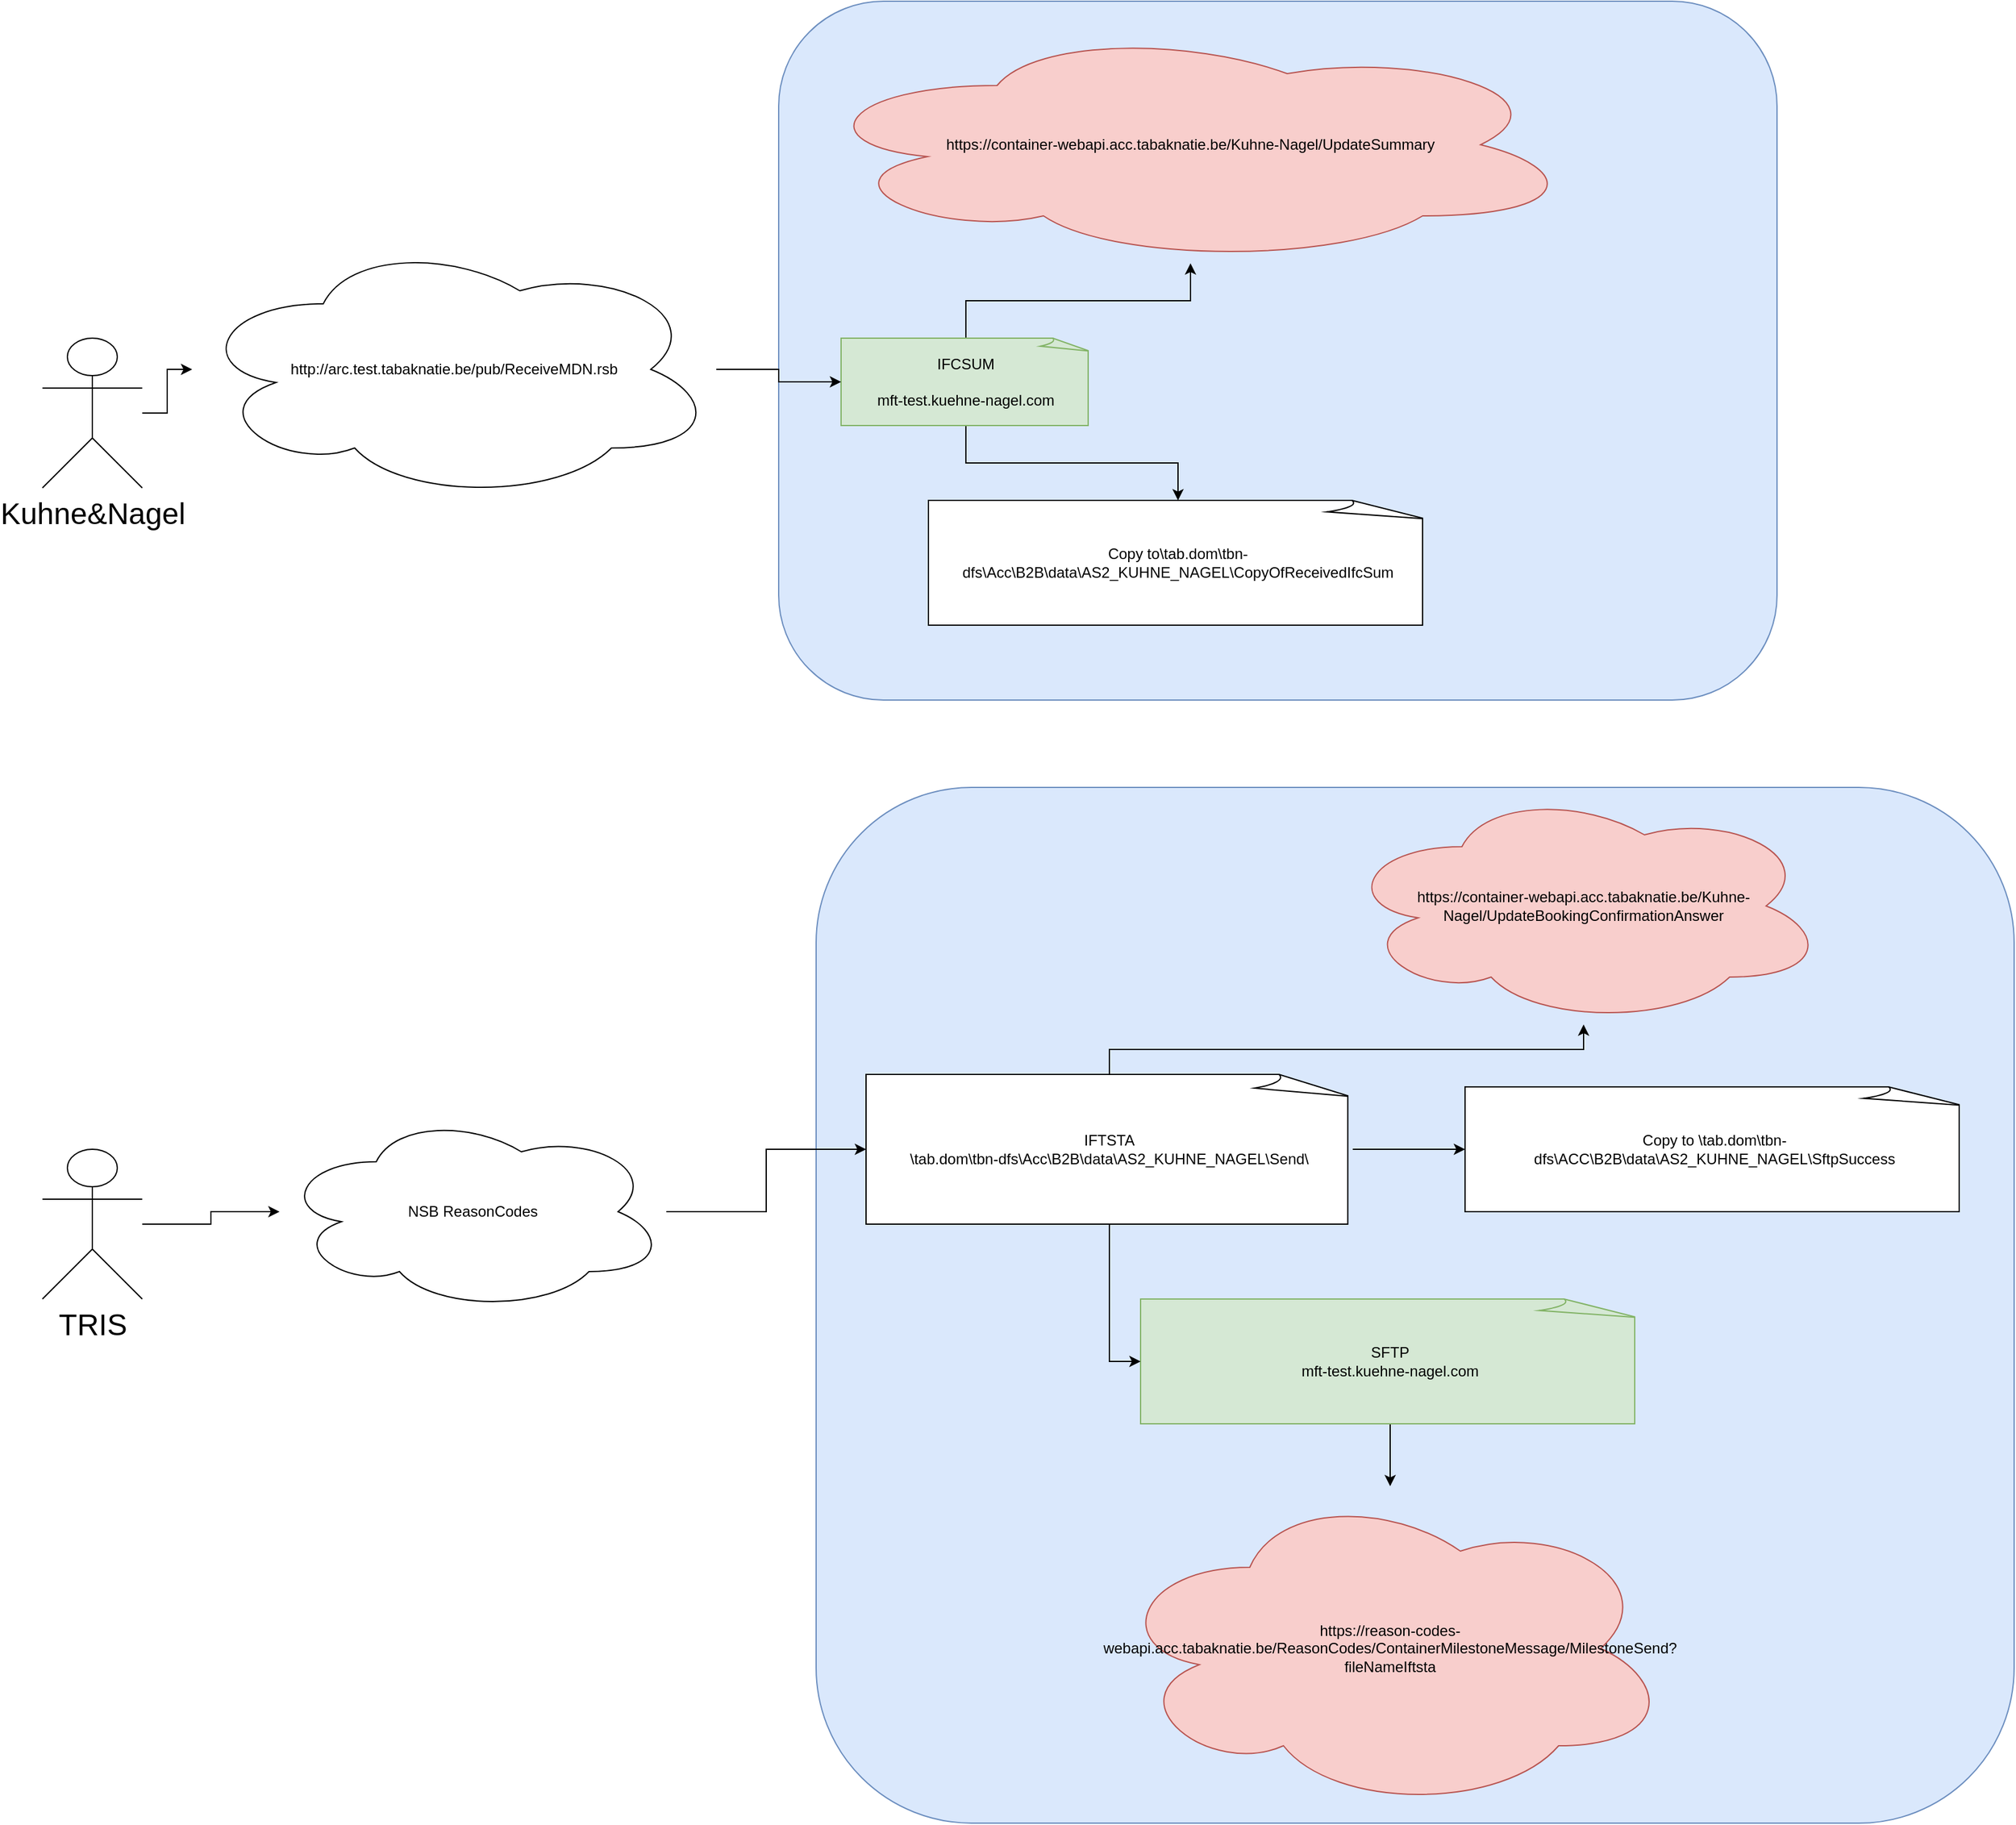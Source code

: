 <mxfile version="24.6.4" type="github">
  <diagram name="Page-1" id="2YBvvXClWsGukQMizWep">
    <mxGraphModel dx="2675" dy="1068" grid="1" gridSize="10" guides="1" tooltips="1" connect="1" arrows="1" fold="1" page="1" pageScale="1" pageWidth="850" pageHeight="1100" math="0" shadow="0">
      <root>
        <mxCell id="0" />
        <mxCell id="1" parent="0" />
        <mxCell id="SFJ3QcxyOrrxot0OLjZ5-19" value="" style="rounded=1;whiteSpace=wrap;html=1;fillColor=#dae8fc;strokeColor=#6c8ebf;" vertex="1" parent="1">
          <mxGeometry x="20" y="680" width="960" height="830" as="geometry" />
        </mxCell>
        <mxCell id="SFJ3QcxyOrrxot0OLjZ5-18" value="" style="rounded=1;whiteSpace=wrap;html=1;fillColor=#dae8fc;strokeColor=#6c8ebf;" vertex="1" parent="1">
          <mxGeometry x="-10" y="50" width="800" height="560" as="geometry" />
        </mxCell>
        <mxCell id="SFJ3QcxyOrrxot0OLjZ5-4" style="edgeStyle=orthogonalEdgeStyle;rounded=0;orthogonalLoop=1;jettySize=auto;html=1;" edge="1" parent="1" source="SFJ3QcxyOrrxot0OLjZ5-2" target="SFJ3QcxyOrrxot0OLjZ5-3">
          <mxGeometry relative="1" as="geometry" />
        </mxCell>
        <mxCell id="SFJ3QcxyOrrxot0OLjZ5-7" style="edgeStyle=orthogonalEdgeStyle;rounded=0;orthogonalLoop=1;jettySize=auto;html=1;" edge="1" parent="1" source="SFJ3QcxyOrrxot0OLjZ5-2" target="SFJ3QcxyOrrxot0OLjZ5-5">
          <mxGeometry relative="1" as="geometry" />
        </mxCell>
        <mxCell id="SFJ3QcxyOrrxot0OLjZ5-2" value="IFCSUM&lt;br&gt;&lt;br&gt;mft-test.kuehne-nagel.com" style="whiteSpace=wrap;html=1;shape=mxgraph.basic.document;fillColor=#d5e8d4;strokeColor=#82b366;" vertex="1" parent="1">
          <mxGeometry x="40" y="320" width="200" height="70" as="geometry" />
        </mxCell>
        <mxCell id="SFJ3QcxyOrrxot0OLjZ5-3" value="Copy to\\tab.dom\tbn-dfs\Acc\B2B\data\AS2_KUHNE_NAGEL\CopyOfReceivedIfcSum" style="whiteSpace=wrap;html=1;shape=mxgraph.basic.document" vertex="1" parent="1">
          <mxGeometry x="110" y="450" width="400" height="100" as="geometry" />
        </mxCell>
        <mxCell id="SFJ3QcxyOrrxot0OLjZ5-5" value="https://container-webapi.acc.tabaknatie.be/Kuhne-Nagel/UpdateSummary" style="ellipse;shape=cloud;whiteSpace=wrap;html=1;fillColor=#f8cecc;strokeColor=#b85450;" vertex="1" parent="1">
          <mxGeometry x="10" y="70" width="620" height="190" as="geometry" />
        </mxCell>
        <mxCell id="SFJ3QcxyOrrxot0OLjZ5-10" style="edgeStyle=orthogonalEdgeStyle;rounded=0;orthogonalLoop=1;jettySize=auto;html=1;" edge="1" parent="1" source="SFJ3QcxyOrrxot0OLjZ5-8" target="SFJ3QcxyOrrxot0OLjZ5-9">
          <mxGeometry relative="1" as="geometry" />
        </mxCell>
        <mxCell id="SFJ3QcxyOrrxot0OLjZ5-12" style="edgeStyle=orthogonalEdgeStyle;rounded=0;orthogonalLoop=1;jettySize=auto;html=1;" edge="1" parent="1" source="SFJ3QcxyOrrxot0OLjZ5-8" target="SFJ3QcxyOrrxot0OLjZ5-11">
          <mxGeometry relative="1" as="geometry" />
        </mxCell>
        <mxCell id="SFJ3QcxyOrrxot0OLjZ5-8" value="IFTSTA&lt;br&gt;\\tab.dom\tbn-dfs\Acc\B2B\data\AS2_KUHNE_NAGEL\Send\" style="whiteSpace=wrap;html=1;shape=mxgraph.basic.document" vertex="1" parent="1">
          <mxGeometry x="60" y="910" width="390" height="120" as="geometry" />
        </mxCell>
        <mxCell id="SFJ3QcxyOrrxot0OLjZ5-9" value="https://container-webapi.acc.tabaknatie.be/Kuhne-Nagel/UpdateBookingConfirmationAnswer" style="ellipse;shape=cloud;whiteSpace=wrap;html=1;fillColor=#f8cecc;strokeColor=#b85450;" vertex="1" parent="1">
          <mxGeometry x="440" y="680" width="390" height="190" as="geometry" />
        </mxCell>
        <mxCell id="SFJ3QcxyOrrxot0OLjZ5-11" value="Copy to \\tab.dom\tbn-dfs\ACC\B2B\data\AS2_KUHNE_NAGEL\SftpSuccess" style="whiteSpace=wrap;html=1;shape=mxgraph.basic.document" vertex="1" parent="1">
          <mxGeometry x="540" y="920" width="400" height="100" as="geometry" />
        </mxCell>
        <mxCell id="SFJ3QcxyOrrxot0OLjZ5-16" style="edgeStyle=orthogonalEdgeStyle;rounded=0;orthogonalLoop=1;jettySize=auto;html=1;" edge="1" parent="1" source="SFJ3QcxyOrrxot0OLjZ5-13" target="SFJ3QcxyOrrxot0OLjZ5-15">
          <mxGeometry relative="1" as="geometry" />
        </mxCell>
        <mxCell id="SFJ3QcxyOrrxot0OLjZ5-13" value="SFTP&lt;br&gt;mft-test.kuehne-nagel.com" style="whiteSpace=wrap;html=1;shape=mxgraph.basic.document;fillColor=#d5e8d4;strokeColor=#82b366;" vertex="1" parent="1">
          <mxGeometry x="280" y="1090" width="400" height="100" as="geometry" />
        </mxCell>
        <mxCell id="SFJ3QcxyOrrxot0OLjZ5-14" style="edgeStyle=orthogonalEdgeStyle;rounded=0;orthogonalLoop=1;jettySize=auto;html=1;entryX=0;entryY=0.5;entryDx=0;entryDy=0;entryPerimeter=0;" edge="1" parent="1" source="SFJ3QcxyOrrxot0OLjZ5-8" target="SFJ3QcxyOrrxot0OLjZ5-13">
          <mxGeometry relative="1" as="geometry" />
        </mxCell>
        <mxCell id="SFJ3QcxyOrrxot0OLjZ5-15" value="https://reason-codes-webapi.acc.tabaknatie.be/ReasonCodes/ContainerMilestoneMessage/MilestoneSend?fileNameIftsta" style="ellipse;shape=cloud;whiteSpace=wrap;html=1;fillColor=#f8cecc;strokeColor=#b85450;" vertex="1" parent="1">
          <mxGeometry x="255" y="1240" width="450" height="260" as="geometry" />
        </mxCell>
        <mxCell id="SFJ3QcxyOrrxot0OLjZ5-25" style="edgeStyle=orthogonalEdgeStyle;rounded=0;orthogonalLoop=1;jettySize=auto;html=1;" edge="1" parent="1" source="SFJ3QcxyOrrxot0OLjZ5-22" target="SFJ3QcxyOrrxot0OLjZ5-24">
          <mxGeometry relative="1" as="geometry" />
        </mxCell>
        <mxCell id="SFJ3QcxyOrrxot0OLjZ5-22" value="&lt;font style=&quot;font-size: 24px;&quot;&gt;TRIS&lt;/font&gt;" style="shape=umlActor;verticalLabelPosition=bottom;verticalAlign=top;html=1;outlineConnect=0;" vertex="1" parent="1">
          <mxGeometry x="-600" y="970" width="80" height="120" as="geometry" />
        </mxCell>
        <mxCell id="SFJ3QcxyOrrxot0OLjZ5-26" style="edgeStyle=orthogonalEdgeStyle;rounded=0;orthogonalLoop=1;jettySize=auto;html=1;" edge="1" parent="1" source="SFJ3QcxyOrrxot0OLjZ5-24" target="SFJ3QcxyOrrxot0OLjZ5-8">
          <mxGeometry relative="1" as="geometry" />
        </mxCell>
        <mxCell id="SFJ3QcxyOrrxot0OLjZ5-24" value="NSB ReasonCodes" style="ellipse;shape=cloud;whiteSpace=wrap;html=1;" vertex="1" parent="1">
          <mxGeometry x="-410" y="940" width="310" height="160" as="geometry" />
        </mxCell>
        <mxCell id="SFJ3QcxyOrrxot0OLjZ5-28" style="edgeStyle=orthogonalEdgeStyle;rounded=0;orthogonalLoop=1;jettySize=auto;html=1;" edge="1" parent="1" source="SFJ3QcxyOrrxot0OLjZ5-29" target="SFJ3QcxyOrrxot0OLjZ5-30">
          <mxGeometry relative="1" as="geometry" />
        </mxCell>
        <mxCell id="SFJ3QcxyOrrxot0OLjZ5-29" value="&lt;font style=&quot;font-size: 24px;&quot;&gt;Kuhne&amp;amp;Nagel&lt;/font&gt;" style="shape=umlActor;verticalLabelPosition=bottom;verticalAlign=top;html=1;outlineConnect=0;" vertex="1" parent="1">
          <mxGeometry x="-600" y="320" width="80" height="120" as="geometry" />
        </mxCell>
        <mxCell id="SFJ3QcxyOrrxot0OLjZ5-31" style="edgeStyle=orthogonalEdgeStyle;rounded=0;orthogonalLoop=1;jettySize=auto;html=1;" edge="1" parent="1" source="SFJ3QcxyOrrxot0OLjZ5-30" target="SFJ3QcxyOrrxot0OLjZ5-2">
          <mxGeometry relative="1" as="geometry" />
        </mxCell>
        <mxCell id="SFJ3QcxyOrrxot0OLjZ5-30" value="http://arc.test.tabaknatie.be/pub/ReceiveMDN.rsb" style="ellipse;shape=cloud;whiteSpace=wrap;html=1;" vertex="1" parent="1">
          <mxGeometry x="-480" y="240" width="420" height="210" as="geometry" />
        </mxCell>
      </root>
    </mxGraphModel>
  </diagram>
</mxfile>
